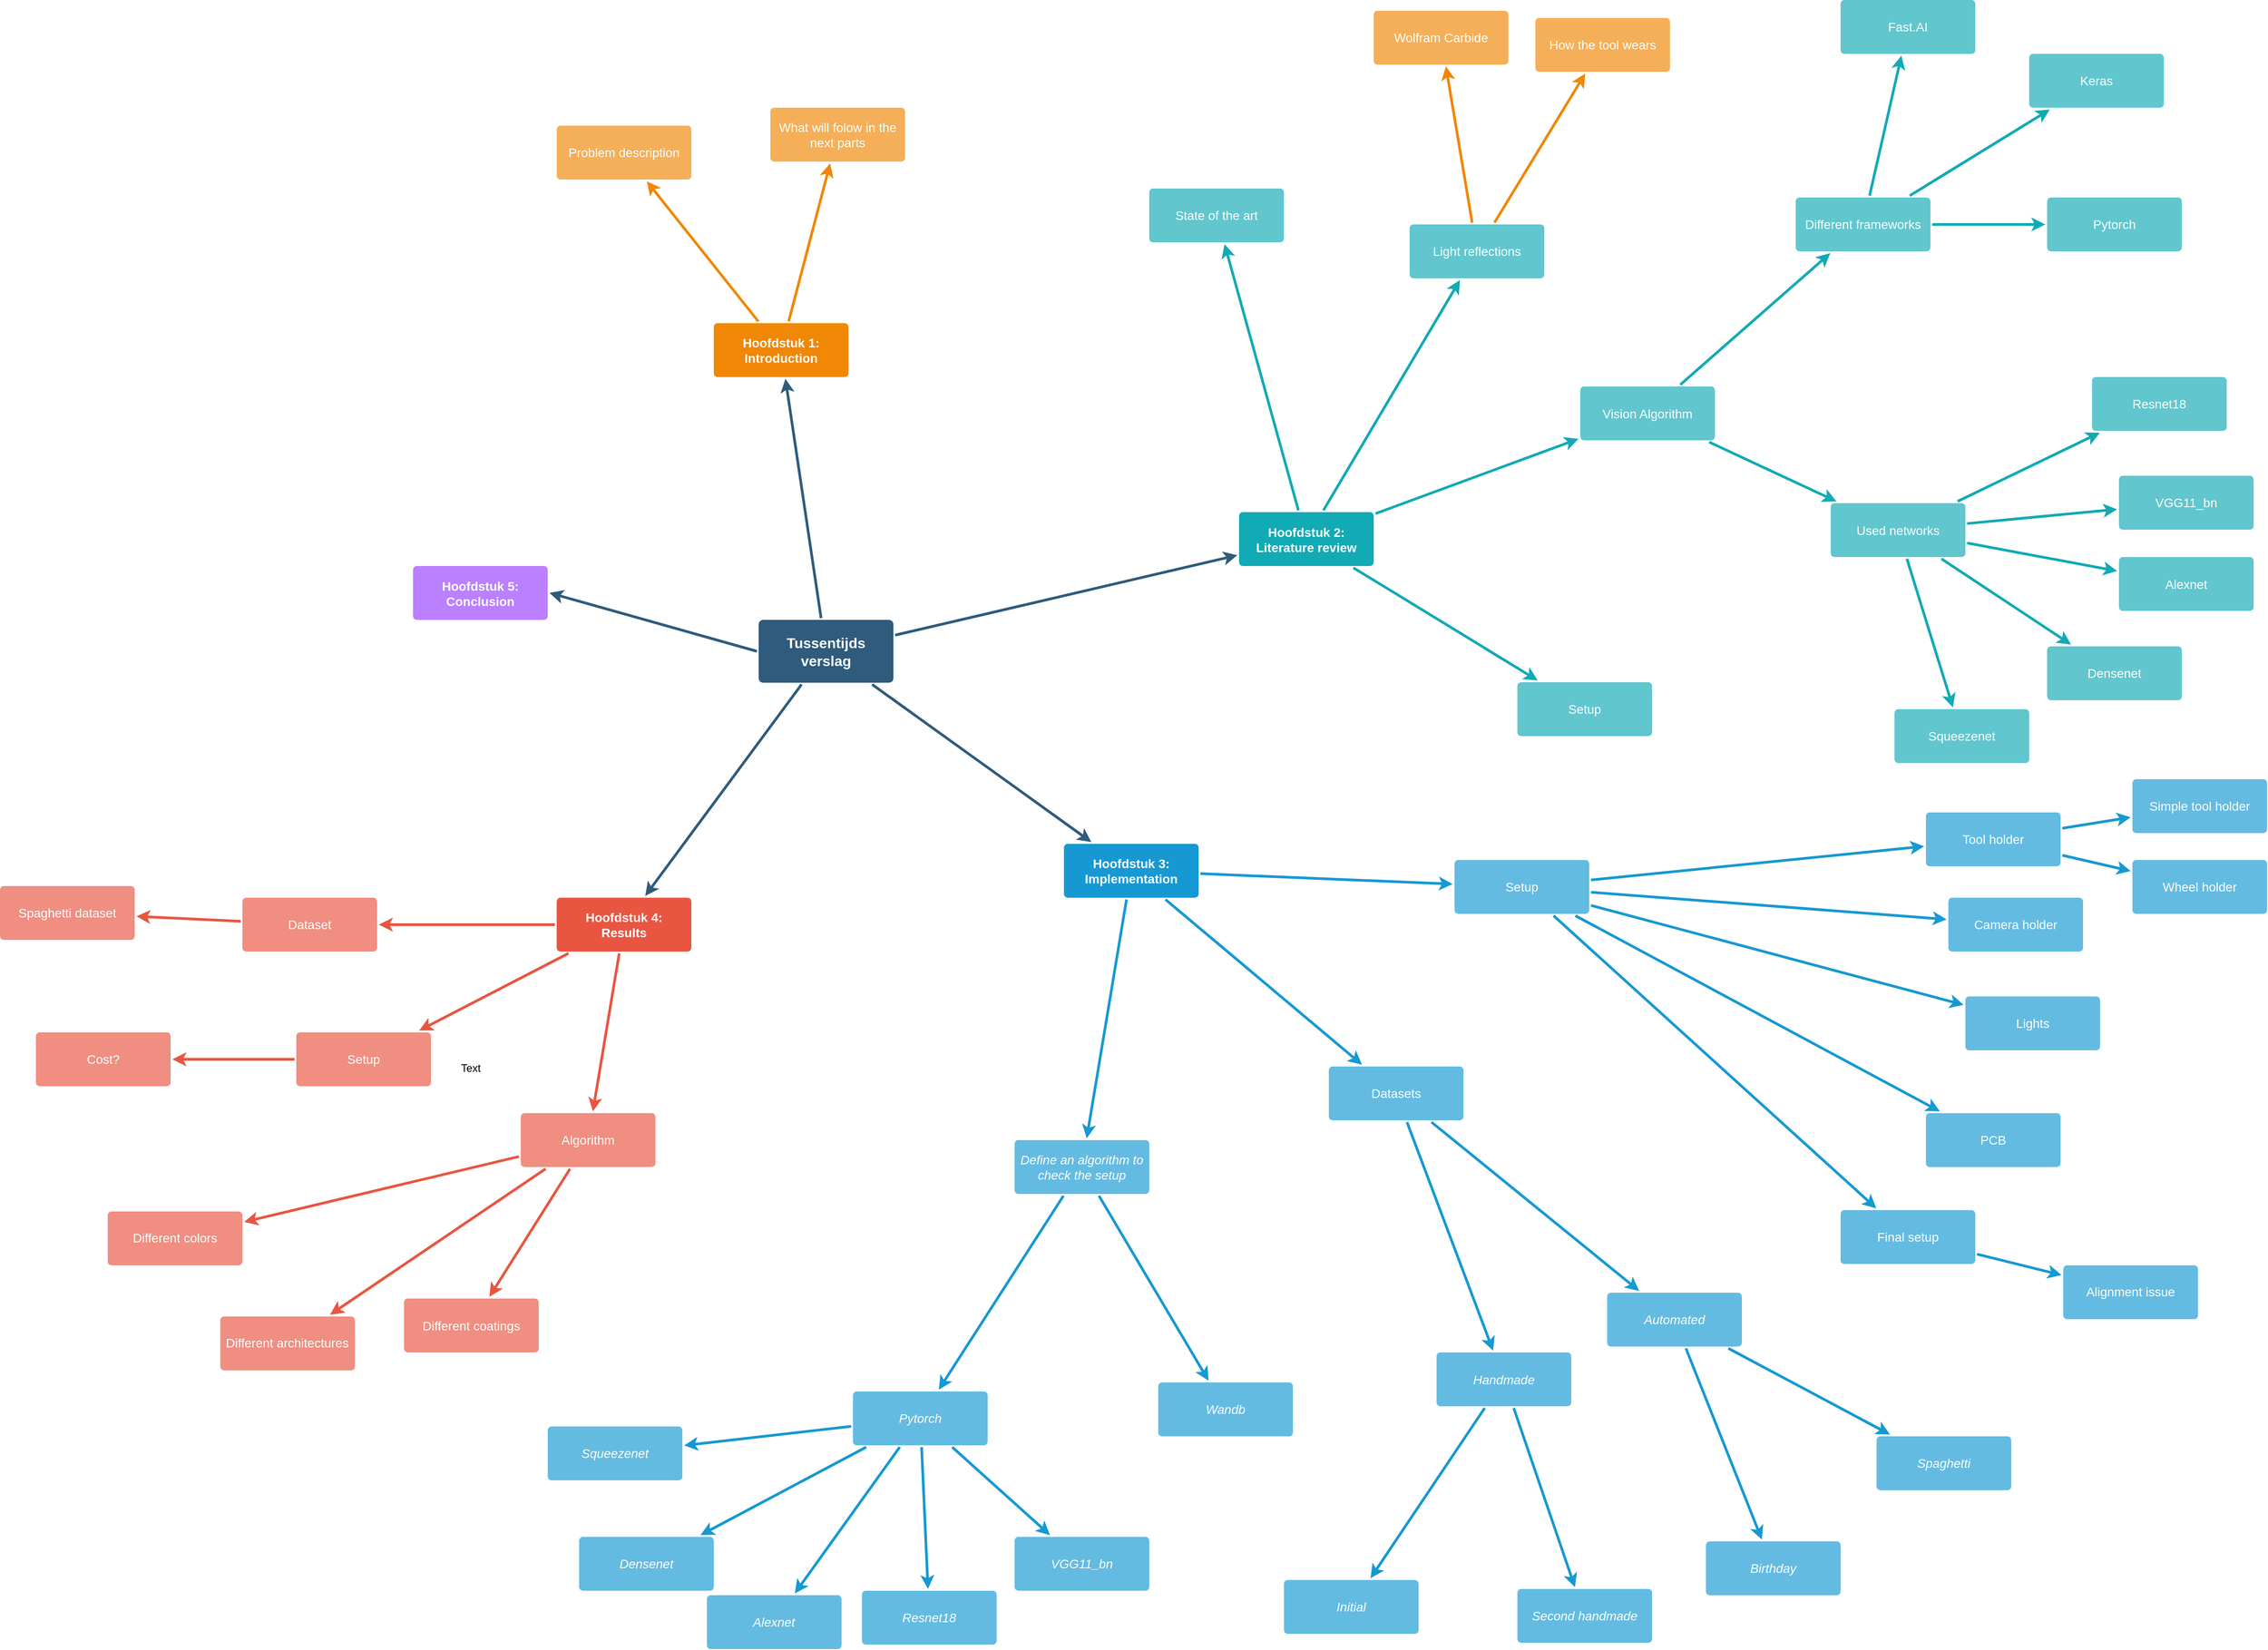 <mxfile version="12.4.2" type="device" pages="1"><diagram id="6a731a19-8d31-9384-78a2-239565b7b9f0" name="Page-1"><mxGraphModel dx="3012" dy="2125" grid="1" gridSize="10" guides="1" tooltips="1" connect="1" arrows="1" fold="1" page="1" pageScale="1" pageWidth="1169" pageHeight="827" background="#ffffff" math="0" shadow="0"><root><mxCell id="0"/><mxCell id="1" parent="0"/><mxCell id="1745" value="" style="edgeStyle=none;rounded=0;jumpStyle=none;html=1;shadow=0;labelBackgroundColor=none;startArrow=none;startFill=0;endArrow=classic;endFill=1;jettySize=auto;orthogonalLoop=1;strokeColor=#2F5B7C;strokeWidth=3;fontFamily=Helvetica;fontSize=16;fontColor=#23445D;spacing=5;" parent="1" source="1749" target="1764" edge="1"><mxGeometry relative="1" as="geometry"/></mxCell><mxCell id="1746" value="" style="edgeStyle=none;rounded=0;jumpStyle=none;html=1;shadow=0;labelBackgroundColor=none;startArrow=none;startFill=0;endArrow=classic;endFill=1;jettySize=auto;orthogonalLoop=1;strokeColor=#2F5B7C;strokeWidth=3;fontFamily=Helvetica;fontSize=16;fontColor=#23445D;spacing=5;" parent="1" source="1749" target="1771" edge="1"><mxGeometry relative="1" as="geometry"/></mxCell><mxCell id="1747" value="" style="edgeStyle=none;rounded=0;jumpStyle=none;html=1;shadow=0;labelBackgroundColor=none;startArrow=none;startFill=0;endArrow=classic;endFill=1;jettySize=auto;orthogonalLoop=1;strokeColor=#2F5B7C;strokeWidth=3;fontFamily=Helvetica;fontSize=16;fontColor=#23445D;spacing=5;" parent="1" source="1749" target="1760" edge="1"><mxGeometry relative="1" as="geometry"/></mxCell><mxCell id="1748" value="" style="edgeStyle=none;rounded=0;jumpStyle=none;html=1;shadow=0;labelBackgroundColor=none;startArrow=none;startFill=0;endArrow=classic;endFill=1;jettySize=auto;orthogonalLoop=1;strokeColor=#2F5B7C;strokeWidth=3;fontFamily=Helvetica;fontSize=16;fontColor=#23445D;spacing=5;" parent="1" source="1749" target="1753" edge="1"><mxGeometry relative="1" as="geometry"/></mxCell><mxCell id="1749" value="Tussentijds verslag" style="rounded=1;whiteSpace=wrap;html=1;shadow=0;labelBackgroundColor=none;strokeColor=none;strokeWidth=3;fillColor=#2F5B7C;fontFamily=Helvetica;fontSize=16;fontColor=#FFFFFF;align=center;fontStyle=1;spacing=5;arcSize=7;perimeterSpacing=2;" parent="1" vertex="1"><mxGeometry x="495" y="380.5" width="150" height="70" as="geometry"/></mxCell><mxCell id="1750" value="" style="edgeStyle=none;rounded=1;jumpStyle=none;html=1;shadow=0;labelBackgroundColor=none;startArrow=none;startFill=0;jettySize=auto;orthogonalLoop=1;strokeColor=#E85642;strokeWidth=3;fontFamily=Helvetica;fontSize=14;fontColor=#FFFFFF;spacing=5;fontStyle=1;fillColor=#b0e3e6;" parent="1" source="1753" target="1756" edge="1"><mxGeometry relative="1" as="geometry"/></mxCell><mxCell id="1751" value="" style="edgeStyle=none;rounded=1;jumpStyle=none;html=1;shadow=0;labelBackgroundColor=none;startArrow=none;startFill=0;jettySize=auto;orthogonalLoop=1;strokeColor=#E85642;strokeWidth=3;fontFamily=Helvetica;fontSize=14;fontColor=#FFFFFF;spacing=5;fontStyle=1;fillColor=#b0e3e6;" parent="1" source="1753" target="1755" edge="1"><mxGeometry relative="1" as="geometry"/></mxCell><mxCell id="1752" value="" style="edgeStyle=none;rounded=1;jumpStyle=none;html=1;shadow=0;labelBackgroundColor=none;startArrow=none;startFill=0;jettySize=auto;orthogonalLoop=1;strokeColor=#E85642;strokeWidth=3;fontFamily=Helvetica;fontSize=14;fontColor=#FFFFFF;spacing=5;fontStyle=1;fillColor=#b0e3e6;" parent="1" source="1753" target="1754" edge="1"><mxGeometry relative="1" as="geometry"/></mxCell><mxCell id="1753" value="Hoofdstuk 4:&lt;br&gt;Results" style="rounded=1;whiteSpace=wrap;html=1;shadow=0;labelBackgroundColor=none;strokeColor=none;strokeWidth=3;fillColor=#e85642;fontFamily=Helvetica;fontSize=14;fontColor=#FFFFFF;align=center;spacing=5;fontStyle=1;arcSize=7;perimeterSpacing=2;" parent="1" vertex="1"><mxGeometry x="270" y="690" width="150" height="60" as="geometry"/></mxCell><mxCell id="1754" value="Algorithm" style="rounded=1;whiteSpace=wrap;html=1;shadow=0;labelBackgroundColor=none;strokeColor=none;strokeWidth=3;fillColor=#f08e81;fontFamily=Helvetica;fontSize=14;fontColor=#FFFFFF;align=center;spacing=5;fontStyle=0;arcSize=7;perimeterSpacing=2;" parent="1" vertex="1"><mxGeometry x="230" y="930" width="150" height="60" as="geometry"/></mxCell><mxCell id="1755" value="Setup" style="rounded=1;whiteSpace=wrap;html=1;shadow=0;labelBackgroundColor=none;strokeColor=none;strokeWidth=3;fillColor=#f08e81;fontFamily=Helvetica;fontSize=14;fontColor=#FFFFFF;align=center;spacing=5;fontStyle=0;arcSize=7;perimeterSpacing=2;" parent="1" vertex="1"><mxGeometry x="-20" y="840" width="150" height="60" as="geometry"/></mxCell><mxCell id="1756" value="Dataset" style="rounded=1;whiteSpace=wrap;html=1;shadow=0;labelBackgroundColor=none;strokeColor=none;strokeWidth=3;fillColor=#f08e81;fontFamily=Helvetica;fontSize=14;fontColor=#FFFFFF;align=center;spacing=5;fontStyle=0;arcSize=7;perimeterSpacing=2;" parent="1" vertex="1"><mxGeometry x="-80" y="690" width="150" height="60" as="geometry"/></mxCell><mxCell id="1757" value="" style="edgeStyle=none;rounded=0;jumpStyle=none;html=1;shadow=0;labelBackgroundColor=none;startArrow=none;startFill=0;endArrow=classic;endFill=1;jettySize=auto;orthogonalLoop=1;strokeColor=#1699D3;strokeWidth=3;fontFamily=Helvetica;fontSize=14;fontColor=#FFFFFF;spacing=5;" parent="1" source="1760" target="1763" edge="1"><mxGeometry relative="1" as="geometry"/></mxCell><mxCell id="1759" value="" style="edgeStyle=none;rounded=0;jumpStyle=none;html=1;shadow=0;labelBackgroundColor=none;startArrow=none;startFill=0;endArrow=classic;endFill=1;jettySize=auto;orthogonalLoop=1;strokeColor=#1699D3;strokeWidth=3;fontFamily=Helvetica;fontSize=14;fontColor=#FFFFFF;spacing=5;" parent="1" source="1760" target="1761" edge="1"><mxGeometry relative="1" as="geometry"/></mxCell><mxCell id="1760" value="Hoofdstuk 3:&lt;br&gt;Implementation" style="rounded=1;whiteSpace=wrap;html=1;shadow=0;labelBackgroundColor=none;strokeColor=none;strokeWidth=3;fillColor=#1699d3;fontFamily=Helvetica;fontSize=14;fontColor=#FFFFFF;align=center;spacing=5;fontStyle=1;arcSize=7;perimeterSpacing=2;" parent="1" vertex="1"><mxGeometry x="835" y="630" width="150" height="60" as="geometry"/></mxCell><mxCell id="1761" value="Define an algorithm to check the setup" style="rounded=1;whiteSpace=wrap;html=1;shadow=0;labelBackgroundColor=none;strokeColor=none;strokeWidth=3;fillColor=#64bbe2;fontFamily=Helvetica;fontSize=14;fontColor=#FFFFFF;align=center;spacing=5;arcSize=7;perimeterSpacing=2;fontStyle=2" parent="1" vertex="1"><mxGeometry x="780" y="960" width="150" height="60" as="geometry"/></mxCell><mxCell id="XDsapgn9ugmB8UO2xtli-1795" value="Pytorch" style="rounded=1;whiteSpace=wrap;html=1;shadow=0;labelBackgroundColor=none;strokeColor=none;strokeWidth=3;fillColor=#64bbe2;fontFamily=Helvetica;fontSize=14;fontColor=#FFFFFF;align=center;spacing=5;arcSize=7;perimeterSpacing=2;fontStyle=2" parent="1" vertex="1"><mxGeometry x="600" y="1240" width="150" height="60" as="geometry"/></mxCell><mxCell id="1763" value="Setup" style="rounded=1;whiteSpace=wrap;html=1;shadow=0;labelBackgroundColor=none;strokeColor=none;strokeWidth=3;fillColor=#64bbe2;fontFamily=Helvetica;fontSize=14;fontColor=#FFFFFF;align=center;spacing=5;arcSize=7;perimeterSpacing=2;" parent="1" vertex="1"><mxGeometry x="1270" y="648" width="150" height="60" as="geometry"/></mxCell><mxCell id="XDsapgn9ugmB8UO2xtli-1802" value="Final setup" style="rounded=1;whiteSpace=wrap;html=1;shadow=0;labelBackgroundColor=none;strokeColor=none;strokeWidth=3;fillColor=#64bbe2;fontFamily=Helvetica;fontSize=14;fontColor=#FFFFFF;align=center;spacing=5;arcSize=7;perimeterSpacing=2;" parent="1" vertex="1"><mxGeometry x="1700" y="1038" width="150" height="60" as="geometry"/></mxCell><mxCell id="XDsapgn9ugmB8UO2xtli-1806" value="Tool holder" style="rounded=1;whiteSpace=wrap;html=1;shadow=0;labelBackgroundColor=none;strokeColor=none;strokeWidth=3;fillColor=#64bbe2;fontFamily=Helvetica;fontSize=14;fontColor=#FFFFFF;align=center;spacing=5;arcSize=7;perimeterSpacing=2;" parent="1" vertex="1"><mxGeometry x="1795" y="595" width="150" height="60" as="geometry"/></mxCell><mxCell id="XDsapgn9ugmB8UO2xtli-1809" value="Camera holder" style="rounded=1;whiteSpace=wrap;html=1;shadow=0;labelBackgroundColor=none;strokeColor=none;strokeWidth=3;fillColor=#64bbe2;fontFamily=Helvetica;fontSize=14;fontColor=#FFFFFF;align=center;spacing=5;arcSize=7;perimeterSpacing=2;" parent="1" vertex="1"><mxGeometry x="1820" y="690" width="150" height="60" as="geometry"/></mxCell><mxCell id="1764" value="Hoofdstuk 1:&lt;br&gt;Introduction" style="rounded=1;whiteSpace=wrap;html=1;shadow=0;labelBackgroundColor=none;strokeColor=none;strokeWidth=3;fillColor=#F08705;fontFamily=Helvetica;fontSize=14;fontColor=#FFFFFF;align=center;spacing=5;fontStyle=1;arcSize=7;perimeterSpacing=2;" parent="1" vertex="1"><mxGeometry x="445" y="50" width="150" height="60" as="geometry"/></mxCell><mxCell id="1765" value="What will folow in the next parts" style="rounded=1;whiteSpace=wrap;html=1;shadow=0;labelBackgroundColor=none;strokeColor=none;strokeWidth=3;fillColor=#f5af58;fontFamily=Helvetica;fontSize=14;fontColor=#FFFFFF;align=center;spacing=5;arcSize=7;perimeterSpacing=2;" parent="1" vertex="1"><mxGeometry x="508" y="-190" width="150" height="60" as="geometry"/></mxCell><mxCell id="1766" value="" style="edgeStyle=none;rounded=0;jumpStyle=none;html=1;shadow=0;labelBackgroundColor=none;startArrow=none;startFill=0;endArrow=classic;endFill=1;jettySize=auto;orthogonalLoop=1;strokeColor=#F08705;strokeWidth=3;fontFamily=Helvetica;fontSize=14;fontColor=#FFFFFF;spacing=5;" parent="1" source="1764" target="1765" edge="1"><mxGeometry relative="1" as="geometry"/></mxCell><mxCell id="1767" value="How the tool wears" style="rounded=1;whiteSpace=wrap;html=1;shadow=0;labelBackgroundColor=none;strokeColor=none;strokeWidth=3;fillColor=#f5af58;fontFamily=Helvetica;fontSize=14;fontColor=#FFFFFF;align=center;spacing=5;arcSize=7;perimeterSpacing=2;" parent="1" vertex="1"><mxGeometry x="1360" y="-290" width="150" height="60" as="geometry"/></mxCell><mxCell id="1768" value="" style="edgeStyle=none;rounded=0;jumpStyle=none;html=1;shadow=0;labelBackgroundColor=none;startArrow=none;startFill=0;endArrow=classic;endFill=1;jettySize=auto;orthogonalLoop=1;strokeColor=#F08705;strokeWidth=3;fontFamily=Helvetica;fontSize=14;fontColor=#FFFFFF;spacing=5;" parent="1" source="1776" target="1767" edge="1"><mxGeometry relative="1" as="geometry"><mxPoint x="1455.294" y="-122" as="sourcePoint"/></mxGeometry></mxCell><mxCell id="1769" value="Problem description" style="rounded=1;whiteSpace=wrap;html=1;shadow=0;labelBackgroundColor=none;strokeColor=none;strokeWidth=3;fillColor=#f5af58;fontFamily=Helvetica;fontSize=14;fontColor=#FFFFFF;align=center;spacing=5;arcSize=7;perimeterSpacing=2;" parent="1" vertex="1"><mxGeometry x="270" y="-170" width="150" height="60" as="geometry"/></mxCell><mxCell id="1770" value="" style="edgeStyle=none;rounded=0;jumpStyle=none;html=1;shadow=0;labelBackgroundColor=none;startArrow=none;startFill=0;endArrow=classic;endFill=1;jettySize=auto;orthogonalLoop=1;strokeColor=#F08705;strokeWidth=3;fontFamily=Helvetica;fontSize=14;fontColor=#FFFFFF;spacing=5;" parent="1" source="1764" target="1769" edge="1"><mxGeometry relative="1" as="geometry"/></mxCell><mxCell id="1771" value="Hoofdstuk 2:&lt;br&gt;Literature review" style="rounded=1;whiteSpace=wrap;html=1;shadow=0;labelBackgroundColor=none;strokeColor=none;strokeWidth=3;fillColor=#12aab5;fontFamily=Helvetica;fontSize=14;fontColor=#FFFFFF;align=center;spacing=5;fontStyle=1;arcSize=7;perimeterSpacing=2;" parent="1" vertex="1"><mxGeometry x="1030" y="260.5" width="150" height="60" as="geometry"/></mxCell><mxCell id="1772" value="Vision Algorithm" style="rounded=1;whiteSpace=wrap;html=1;shadow=0;labelBackgroundColor=none;strokeColor=none;strokeWidth=3;fillColor=#61c6ce;fontFamily=Helvetica;fontSize=14;fontColor=#FFFFFF;align=center;spacing=5;fontStyle=0;arcSize=7;perimeterSpacing=2;" parent="1" vertex="1"><mxGeometry x="1410" y="120.5" width="150" height="60" as="geometry"/></mxCell><mxCell id="XDsapgn9ugmB8UO2xtli-1797" value="Different frameworks" style="rounded=1;whiteSpace=wrap;html=1;shadow=0;labelBackgroundColor=none;strokeColor=none;strokeWidth=3;fillColor=#61c6ce;fontFamily=Helvetica;fontSize=14;fontColor=#FFFFFF;align=center;spacing=5;fontStyle=0;arcSize=7;perimeterSpacing=2;" parent="1" vertex="1"><mxGeometry x="1650" y="-90" width="150" height="60" as="geometry"/></mxCell><mxCell id="1773" value="" style="edgeStyle=none;rounded=1;jumpStyle=none;html=1;shadow=0;labelBackgroundColor=none;startArrow=none;startFill=0;jettySize=auto;orthogonalLoop=1;strokeColor=#12AAB5;strokeWidth=3;fontFamily=Helvetica;fontSize=14;fontColor=#FFFFFF;spacing=5;fontStyle=1;fillColor=#b0e3e6;" parent="1" source="1771" target="1772" edge="1"><mxGeometry relative="1" as="geometry"/></mxCell><mxCell id="1774" value="Setup" style="rounded=1;whiteSpace=wrap;html=1;shadow=0;labelBackgroundColor=none;strokeColor=none;strokeWidth=3;fillColor=#61c6ce;fontFamily=Helvetica;fontSize=14;fontColor=#FFFFFF;align=center;spacing=5;fontStyle=0;arcSize=7;perimeterSpacing=2;" parent="1" vertex="1"><mxGeometry x="1340" y="450" width="150" height="60" as="geometry"/></mxCell><mxCell id="1775" value="" style="edgeStyle=none;rounded=1;jumpStyle=none;html=1;shadow=0;labelBackgroundColor=none;startArrow=none;startFill=0;jettySize=auto;orthogonalLoop=1;strokeColor=#12AAB5;strokeWidth=3;fontFamily=Helvetica;fontSize=14;fontColor=#FFFFFF;spacing=5;fontStyle=1;fillColor=#b0e3e6;" parent="1" source="1771" target="1774" edge="1"><mxGeometry relative="1" as="geometry"/></mxCell><mxCell id="1776" value="Light reflections" style="rounded=1;whiteSpace=wrap;html=1;shadow=0;labelBackgroundColor=none;strokeColor=none;strokeWidth=3;fillColor=#61c6ce;fontFamily=Helvetica;fontSize=14;fontColor=#FFFFFF;align=center;spacing=5;fontStyle=0;arcSize=7;perimeterSpacing=2;" parent="1" vertex="1"><mxGeometry x="1220" y="-60" width="150" height="60" as="geometry"/></mxCell><mxCell id="1777" value="" style="edgeStyle=none;rounded=1;jumpStyle=none;html=1;shadow=0;labelBackgroundColor=none;startArrow=none;startFill=0;jettySize=auto;orthogonalLoop=1;strokeColor=#12AAB5;strokeWidth=3;fontFamily=Helvetica;fontSize=14;fontColor=#FFFFFF;spacing=5;fontStyle=1;fillColor=#b0e3e6;" parent="1" source="1771" target="1776" edge="1"><mxGeometry relative="1" as="geometry"/></mxCell><mxCell id="1778" value="State of the art" style="rounded=1;whiteSpace=wrap;html=1;shadow=0;labelBackgroundColor=none;strokeColor=none;strokeWidth=3;fillColor=#61c6ce;fontFamily=Helvetica;fontSize=14;fontColor=#FFFFFF;align=center;spacing=5;fontStyle=0;arcSize=7;perimeterSpacing=2;" parent="1" vertex="1"><mxGeometry x="930" y="-100" width="150" height="60" as="geometry"/></mxCell><mxCell id="1779" value="" style="edgeStyle=none;rounded=1;jumpStyle=none;html=1;shadow=0;labelBackgroundColor=none;startArrow=none;startFill=0;jettySize=auto;orthogonalLoop=1;strokeColor=#12AAB5;strokeWidth=3;fontFamily=Helvetica;fontSize=14;fontColor=#FFFFFF;spacing=5;fontStyle=1;fillColor=#b0e3e6;" parent="1" source="1771" target="1778" edge="1"><mxGeometry relative="1" as="geometry"/></mxCell><mxCell id="XDsapgn9ugmB8UO2xtli-1779" value="" style="edgeStyle=none;rounded=1;jumpStyle=none;html=1;shadow=0;labelBackgroundColor=none;startArrow=none;startFill=0;jettySize=auto;orthogonalLoop=1;strokeColor=none;strokeWidth=3;fontFamily=Helvetica;fontSize=14;fontColor=#FFFFFF;spacing=5;fontStyle=1;fillColor=#e1d5e7;entryX=1;entryY=0.5;entryDx=0;entryDy=0;" parent="1" source="XDsapgn9ugmB8UO2xtli-1782" edge="1"><mxGeometry relative="1" as="geometry"><mxPoint x="112" y="341.5" as="targetPoint"/></mxGeometry></mxCell><mxCell id="XDsapgn9ugmB8UO2xtli-1780" value="" style="edgeStyle=none;rounded=1;jumpStyle=none;html=1;shadow=0;labelBackgroundColor=none;startArrow=none;startFill=0;jettySize=auto;orthogonalLoop=1;strokeColor=none;strokeWidth=3;fontFamily=Helvetica;fontSize=14;fontColor=#FFFFFF;spacing=5;fontStyle=1;fillColor=#e1d5e7;" parent="1" source="XDsapgn9ugmB8UO2xtli-1782" edge="1"><mxGeometry relative="1" as="geometry"><mxPoint x="112" y="341.5" as="targetPoint"/></mxGeometry></mxCell><mxCell id="XDsapgn9ugmB8UO2xtli-1781" value="" style="edgeStyle=none;rounded=1;jumpStyle=none;html=1;shadow=0;labelBackgroundColor=none;startArrow=none;startFill=0;jettySize=auto;orthogonalLoop=1;strokeColor=none;strokeWidth=3;fontFamily=Helvetica;fontSize=14;fontColor=#FFFFFF;spacing=5;fontStyle=1;fillColor=#e1d5e7;" parent="1" source="XDsapgn9ugmB8UO2xtli-1782" edge="1"><mxGeometry relative="1" as="geometry"><mxPoint x="51.637" y="468" as="targetPoint"/></mxGeometry></mxCell><mxCell id="XDsapgn9ugmB8UO2xtli-1782" value="Hoofdstuk 5:&lt;br&gt;Conclusion" style="rounded=1;whiteSpace=wrap;html=1;shadow=0;labelBackgroundColor=none;strokeColor=none;strokeWidth=3;fillColor=#BB80FF;fontFamily=Helvetica;fontSize=14;align=center;spacing=5;fontStyle=1;arcSize=7;perimeterSpacing=2;fontColor=#ffffff;" parent="1" vertex="1"><mxGeometry x="110" y="320.5" width="150" height="60" as="geometry"/></mxCell><mxCell id="XDsapgn9ugmB8UO2xtli-1787" value="" style="edgeStyle=none;rounded=0;jumpStyle=none;html=1;shadow=0;labelBackgroundColor=none;startArrow=none;startFill=0;endArrow=classic;endFill=1;jettySize=auto;orthogonalLoop=1;strokeColor=#2F5B7C;strokeWidth=3;fontFamily=Helvetica;fontSize=16;fontColor=#23445D;spacing=5;entryX=1;entryY=0.5;entryDx=0;entryDy=0;exitX=0;exitY=0.5;exitDx=0;exitDy=0;" parent="1" source="1749" target="XDsapgn9ugmB8UO2xtli-1782" edge="1"><mxGeometry relative="1" as="geometry"><mxPoint x="311" y="560.5" as="sourcePoint"/><mxPoint x="311" y="444.5" as="targetPoint"/></mxGeometry></mxCell><mxCell id="XDsapgn9ugmB8UO2xtli-1791" value="Datasets" style="rounded=1;whiteSpace=wrap;html=1;shadow=0;labelBackgroundColor=none;strokeColor=none;strokeWidth=3;fillColor=#64bbe2;fontFamily=Helvetica;fontSize=14;fontColor=#FFFFFF;align=center;spacing=5;arcSize=7;perimeterSpacing=2;" parent="1" vertex="1"><mxGeometry x="1130" y="878" width="150" height="60" as="geometry"/></mxCell><mxCell id="XDsapgn9ugmB8UO2xtli-1792" value="" style="edgeStyle=none;rounded=0;jumpStyle=none;html=1;shadow=0;labelBackgroundColor=none;startArrow=none;startFill=0;endArrow=classic;endFill=1;jettySize=auto;orthogonalLoop=1;strokeColor=#1699D3;strokeWidth=3;fontFamily=Helvetica;fontSize=14;fontColor=#FFFFFF;spacing=5;" parent="1" source="1760" target="XDsapgn9ugmB8UO2xtli-1791" edge="1"><mxGeometry relative="1" as="geometry"><mxPoint x="1156.273" y="830" as="sourcePoint"/><mxPoint x="1113.727" y="986" as="targetPoint"/></mxGeometry></mxCell><mxCell id="XDsapgn9ugmB8UO2xtli-1804" value="" style="edgeStyle=none;rounded=0;jumpStyle=none;html=1;shadow=0;labelBackgroundColor=none;startArrow=none;startFill=0;endArrow=classic;endFill=1;jettySize=auto;orthogonalLoop=1;strokeColor=#1699D3;strokeWidth=3;fontFamily=Helvetica;fontSize=14;fontColor=#FFFFFF;spacing=5;" parent="1" source="1763" target="XDsapgn9ugmB8UO2xtli-1802" edge="1"><mxGeometry relative="1" as="geometry"><mxPoint x="1622.543" y="878" as="sourcePoint"/><mxPoint x="1579.997" y="1034" as="targetPoint"/></mxGeometry></mxCell><mxCell id="XDsapgn9ugmB8UO2xtli-1805" value="" style="edgeStyle=none;rounded=0;jumpStyle=none;html=1;shadow=0;labelBackgroundColor=none;startArrow=none;startFill=0;endArrow=classic;endFill=1;jettySize=auto;orthogonalLoop=1;strokeColor=#1699D3;strokeWidth=3;fontFamily=Helvetica;fontSize=14;fontColor=#FFFFFF;spacing=5;" parent="1" source="1763" target="XDsapgn9ugmB8UO2xtli-1806" edge="1"><mxGeometry relative="1" as="geometry"><mxPoint x="1176.273" y="850" as="sourcePoint"/><mxPoint x="1133.727" y="1006" as="targetPoint"/></mxGeometry></mxCell><mxCell id="XDsapgn9ugmB8UO2xtli-1812" value="" style="edgeStyle=none;rounded=0;jumpStyle=none;html=1;shadow=0;labelBackgroundColor=none;startArrow=none;startFill=0;endArrow=classic;endFill=1;jettySize=auto;orthogonalLoop=1;strokeColor=#1699D3;strokeWidth=3;fontFamily=Helvetica;fontSize=14;fontColor=#FFFFFF;spacing=5;" parent="1" source="1763" target="XDsapgn9ugmB8UO2xtli-1809" edge="1"><mxGeometry relative="1" as="geometry"><mxPoint x="1196.273" y="870" as="sourcePoint"/><mxPoint x="1153.727" y="1026" as="targetPoint"/></mxGeometry></mxCell><mxCell id="XDsapgn9ugmB8UO2xtli-1813" value="Lights" style="rounded=1;whiteSpace=wrap;html=1;shadow=0;labelBackgroundColor=none;strokeColor=none;strokeWidth=3;fillColor=#64bbe2;fontFamily=Helvetica;fontSize=14;fontColor=#FFFFFF;align=center;spacing=5;arcSize=7;perimeterSpacing=2;" parent="1" vertex="1"><mxGeometry x="1838.96" y="800" width="150" height="60" as="geometry"/></mxCell><mxCell id="XDsapgn9ugmB8UO2xtli-1814" value="" style="edgeStyle=none;rounded=0;jumpStyle=none;html=1;shadow=0;labelBackgroundColor=none;startArrow=none;startFill=0;endArrow=classic;endFill=1;jettySize=auto;orthogonalLoop=1;strokeColor=#1699D3;strokeWidth=3;fontFamily=Helvetica;fontSize=14;fontColor=#FFFFFF;spacing=5;" parent="1" source="1763" target="XDsapgn9ugmB8UO2xtli-1813" edge="1"><mxGeometry relative="1" as="geometry"><mxPoint x="1690" y="949.241" as="sourcePoint"/><mxPoint x="1301.727" y="1156" as="targetPoint"/></mxGeometry></mxCell><mxCell id="XDsapgn9ugmB8UO2xtli-1815" value="" style="edgeStyle=none;rounded=0;jumpStyle=none;html=1;shadow=0;labelBackgroundColor=none;startArrow=none;startFill=0;endArrow=classic;endFill=1;jettySize=auto;orthogonalLoop=1;strokeColor=#1699D3;strokeWidth=3;fontFamily=Helvetica;fontSize=14;fontColor=#FFFFFF;spacing=5;" parent="1" source="1761" target="XDsapgn9ugmB8UO2xtli-1795" edge="1"><mxGeometry relative="1" as="geometry"><mxPoint x="1157.471" y="830" as="sourcePoint"/><mxPoint x="1092.529" y="1106" as="targetPoint"/></mxGeometry></mxCell><mxCell id="XDsapgn9ugmB8UO2xtli-1817" value="Wandb" style="rounded=1;whiteSpace=wrap;html=1;shadow=0;labelBackgroundColor=none;strokeColor=none;strokeWidth=3;fillColor=#64bbe2;fontFamily=Helvetica;fontSize=14;fontColor=#FFFFFF;align=center;spacing=5;arcSize=7;perimeterSpacing=2;fontStyle=2" parent="1" vertex="1"><mxGeometry x="940" y="1230" width="150" height="60" as="geometry"/></mxCell><mxCell id="XDsapgn9ugmB8UO2xtli-1818" value="" style="edgeStyle=none;rounded=0;jumpStyle=none;html=1;shadow=0;labelBackgroundColor=none;startArrow=none;startFill=0;endArrow=classic;endFill=1;jettySize=auto;orthogonalLoop=1;strokeColor=#1699D3;strokeWidth=3;fontFamily=Helvetica;fontSize=14;fontColor=#FFFFFF;spacing=5;" parent="1" source="1761" target="XDsapgn9ugmB8UO2xtli-1817" edge="1"><mxGeometry relative="1" as="geometry"><mxPoint x="1307.267" y="1158" as="sourcePoint"/><mxPoint x="1352.529" y="1104" as="targetPoint"/></mxGeometry></mxCell><mxCell id="XDsapgn9ugmB8UO2xtli-1819" value="Handmade" style="rounded=1;whiteSpace=wrap;html=1;shadow=0;labelBackgroundColor=none;strokeColor=none;strokeWidth=3;fillColor=#64bbe2;fontFamily=Helvetica;fontSize=14;fontColor=#FFFFFF;align=center;spacing=5;arcSize=7;perimeterSpacing=2;fontStyle=2" parent="1" vertex="1"><mxGeometry x="1250" y="1196.5" width="150" height="60" as="geometry"/></mxCell><mxCell id="XDsapgn9ugmB8UO2xtli-1820" value="" style="edgeStyle=none;rounded=0;jumpStyle=none;html=1;shadow=0;labelBackgroundColor=none;startArrow=none;startFill=0;endArrow=classic;endFill=1;jettySize=auto;orthogonalLoop=1;strokeColor=#1699D3;strokeWidth=3;fontFamily=Helvetica;fontSize=14;fontColor=#FFFFFF;spacing=5;" parent="1" source="XDsapgn9ugmB8UO2xtli-1791" target="XDsapgn9ugmB8UO2xtli-1819" edge="1"><mxGeometry relative="1" as="geometry"><mxPoint x="1533.637" y="1160" as="sourcePoint"/><mxPoint x="1578.899" y="1106" as="targetPoint"/></mxGeometry></mxCell><mxCell id="XDsapgn9ugmB8UO2xtli-1821" value="Automated" style="rounded=1;whiteSpace=wrap;html=1;shadow=0;labelBackgroundColor=none;strokeColor=none;strokeWidth=3;fillColor=#64bbe2;fontFamily=Helvetica;fontSize=14;fontColor=#FFFFFF;align=center;spacing=5;arcSize=7;perimeterSpacing=2;fontStyle=2" parent="1" vertex="1"><mxGeometry x="1440" y="1130" width="150" height="60" as="geometry"/></mxCell><mxCell id="XDsapgn9ugmB8UO2xtli-1822" value="" style="edgeStyle=none;rounded=0;jumpStyle=none;html=1;shadow=0;labelBackgroundColor=none;startArrow=none;startFill=0;endArrow=classic;endFill=1;jettySize=auto;orthogonalLoop=1;strokeColor=#1699D3;strokeWidth=3;fontFamily=Helvetica;fontSize=14;fontColor=#FFFFFF;spacing=5;" parent="1" source="XDsapgn9ugmB8UO2xtli-1791" target="XDsapgn9ugmB8UO2xtli-1821" edge="1"><mxGeometry relative="1" as="geometry"><mxPoint x="1673.637" y="1068" as="sourcePoint"/><mxPoint x="1718.899" y="1014" as="targetPoint"/></mxGeometry></mxCell><mxCell id="XDsapgn9ugmB8UO2xtli-1823" value="Birthday" style="rounded=1;whiteSpace=wrap;html=1;shadow=0;labelBackgroundColor=none;strokeColor=none;strokeWidth=3;fillColor=#64bbe2;fontFamily=Helvetica;fontSize=14;fontColor=#FFFFFF;align=center;spacing=5;arcSize=7;perimeterSpacing=2;fontStyle=2" parent="1" vertex="1"><mxGeometry x="1550" y="1407" width="150" height="60" as="geometry"/></mxCell><mxCell id="XDsapgn9ugmB8UO2xtli-1824" value="" style="edgeStyle=none;rounded=0;jumpStyle=none;html=1;shadow=0;labelBackgroundColor=none;startArrow=none;startFill=0;endArrow=classic;endFill=1;jettySize=auto;orthogonalLoop=1;strokeColor=#1699D3;strokeWidth=3;fontFamily=Helvetica;fontSize=14;fontColor=#FFFFFF;spacing=5;" parent="1" source="XDsapgn9ugmB8UO2xtli-1821" target="XDsapgn9ugmB8UO2xtli-1823" edge="1"><mxGeometry relative="1" as="geometry"><mxPoint x="1767.267" y="1368" as="sourcePoint"/><mxPoint x="1812.529" y="1314" as="targetPoint"/></mxGeometry></mxCell><mxCell id="XDsapgn9ugmB8UO2xtli-1825" value="Spaghetti" style="rounded=1;whiteSpace=wrap;html=1;shadow=0;labelBackgroundColor=none;strokeColor=none;strokeWidth=3;fillColor=#64bbe2;fontFamily=Helvetica;fontSize=14;fontColor=#FFFFFF;align=center;spacing=5;arcSize=7;perimeterSpacing=2;fontStyle=2" parent="1" vertex="1"><mxGeometry x="1740" y="1290" width="150" height="60" as="geometry"/></mxCell><mxCell id="XDsapgn9ugmB8UO2xtli-1826" value="" style="edgeStyle=none;rounded=0;jumpStyle=none;html=1;shadow=0;labelBackgroundColor=none;startArrow=none;startFill=0;endArrow=classic;endFill=1;jettySize=auto;orthogonalLoop=1;strokeColor=#1699D3;strokeWidth=3;fontFamily=Helvetica;fontSize=14;fontColor=#FFFFFF;spacing=5;" parent="1" source="XDsapgn9ugmB8UO2xtli-1821" target="XDsapgn9ugmB8UO2xtli-1825" edge="1"><mxGeometry relative="1" as="geometry"><mxPoint x="1993.637" y="1358" as="sourcePoint"/><mxPoint x="2038.899" y="1304" as="targetPoint"/></mxGeometry></mxCell><mxCell id="XDsapgn9ugmB8UO2xtli-1827" value="Initial" style="rounded=1;whiteSpace=wrap;html=1;shadow=0;labelBackgroundColor=none;strokeColor=none;strokeWidth=3;fillColor=#64bbe2;fontFamily=Helvetica;fontSize=14;fontColor=#FFFFFF;align=center;spacing=5;arcSize=7;perimeterSpacing=2;fontStyle=2" parent="1" vertex="1"><mxGeometry x="1080" y="1450" width="150" height="60" as="geometry"/></mxCell><mxCell id="XDsapgn9ugmB8UO2xtli-1828" value="" style="edgeStyle=none;rounded=0;jumpStyle=none;html=1;shadow=0;labelBackgroundColor=none;startArrow=none;startFill=0;endArrow=classic;endFill=1;jettySize=auto;orthogonalLoop=1;strokeColor=#1699D3;strokeWidth=3;fontFamily=Helvetica;fontSize=14;fontColor=#FFFFFF;spacing=5;" parent="1" source="XDsapgn9ugmB8UO2xtli-1819" target="XDsapgn9ugmB8UO2xtli-1827" edge="1"><mxGeometry relative="1" as="geometry"><mxPoint x="1397.267" y="1418" as="sourcePoint"/><mxPoint x="1442.529" y="1364" as="targetPoint"/></mxGeometry></mxCell><mxCell id="XDsapgn9ugmB8UO2xtli-1829" value="Second handmade" style="rounded=1;whiteSpace=wrap;html=1;shadow=0;labelBackgroundColor=none;strokeColor=none;strokeWidth=3;fillColor=#64bbe2;fontFamily=Helvetica;fontSize=14;fontColor=#FFFFFF;align=center;spacing=5;arcSize=7;perimeterSpacing=2;fontStyle=2" parent="1" vertex="1"><mxGeometry x="1340" y="1460" width="150" height="60" as="geometry"/></mxCell><mxCell id="XDsapgn9ugmB8UO2xtli-1830" value="" style="edgeStyle=none;rounded=0;jumpStyle=none;html=1;shadow=0;labelBackgroundColor=none;startArrow=none;startFill=0;endArrow=classic;endFill=1;jettySize=auto;orthogonalLoop=1;strokeColor=#1699D3;strokeWidth=3;fontFamily=Helvetica;fontSize=14;fontColor=#FFFFFF;spacing=5;" parent="1" source="XDsapgn9ugmB8UO2xtli-1819" target="XDsapgn9ugmB8UO2xtli-1829" edge="1"><mxGeometry relative="1" as="geometry"><mxPoint x="1507.267" y="1408.33" as="sourcePoint"/><mxPoint x="1552.529" y="1354.33" as="targetPoint"/></mxGeometry></mxCell><mxCell id="XDsapgn9ugmB8UO2xtli-1831" value="Resnet18" style="rounded=1;whiteSpace=wrap;html=1;shadow=0;labelBackgroundColor=none;strokeColor=none;strokeWidth=3;fillColor=#64bbe2;fontFamily=Helvetica;fontSize=14;fontColor=#FFFFFF;align=center;spacing=5;arcSize=7;perimeterSpacing=2;fontStyle=2" parent="1" vertex="1"><mxGeometry x="610" y="1462" width="150" height="60" as="geometry"/></mxCell><mxCell id="XDsapgn9ugmB8UO2xtli-1832" value="" style="edgeStyle=none;rounded=0;jumpStyle=none;html=1;shadow=0;labelBackgroundColor=none;startArrow=none;startFill=0;endArrow=classic;endFill=1;jettySize=auto;orthogonalLoop=1;strokeColor=#1699D3;strokeWidth=3;fontFamily=Helvetica;fontSize=14;fontColor=#FFFFFF;spacing=5;" parent="1" source="XDsapgn9ugmB8UO2xtli-1795" target="XDsapgn9ugmB8UO2xtli-1831" edge="1"><mxGeometry relative="1" as="geometry"><mxPoint x="687.267" y="1342" as="sourcePoint"/><mxPoint x="732.529" y="1288" as="targetPoint"/></mxGeometry></mxCell><mxCell id="XDsapgn9ugmB8UO2xtli-1833" value="Used networks" style="rounded=1;whiteSpace=wrap;html=1;shadow=0;labelBackgroundColor=none;strokeColor=none;strokeWidth=3;fillColor=#61c6ce;fontFamily=Helvetica;fontSize=14;fontColor=#FFFFFF;align=center;spacing=5;fontStyle=0;arcSize=7;perimeterSpacing=2;" parent="1" vertex="1"><mxGeometry x="1688.96" y="250.5" width="150" height="60" as="geometry"/></mxCell><mxCell id="XDsapgn9ugmB8UO2xtli-1834" value="" style="edgeStyle=none;rounded=1;jumpStyle=none;html=1;shadow=0;labelBackgroundColor=none;startArrow=none;startFill=0;jettySize=auto;orthogonalLoop=1;strokeColor=#12AAB5;strokeWidth=3;fontFamily=Helvetica;fontSize=14;fontColor=#FFFFFF;spacing=5;fontStyle=1;fillColor=#b0e3e6;" parent="1" source="1772" target="XDsapgn9ugmB8UO2xtli-1833" edge="1"><mxGeometry relative="1" as="geometry"><mxPoint x="1610.003" y="173.5" as="sourcePoint"/></mxGeometry></mxCell><mxCell id="XDsapgn9ugmB8UO2xtli-1835" value="" style="edgeStyle=none;rounded=1;jumpStyle=none;html=1;shadow=0;labelBackgroundColor=none;startArrow=none;startFill=0;jettySize=auto;orthogonalLoop=1;strokeColor=#12AAB5;strokeWidth=3;fontFamily=Helvetica;fontSize=14;fontColor=#FFFFFF;spacing=5;fontStyle=1;fillColor=#b0e3e6;" parent="1" source="1772" target="XDsapgn9ugmB8UO2xtli-1797" edge="1"><mxGeometry relative="1" as="geometry"><mxPoint x="1163.417" y="237.5" as="sourcePoint"/><mxPoint x="1206.583" y="312.5" as="targetPoint"/></mxGeometry></mxCell><mxCell id="XDsapgn9ugmB8UO2xtli-1836" value="Fast.AI" style="rounded=1;whiteSpace=wrap;html=1;shadow=0;labelBackgroundColor=none;strokeColor=none;strokeWidth=3;fillColor=#61c6ce;fontFamily=Helvetica;fontSize=14;fontColor=#FFFFFF;align=center;spacing=5;fontStyle=0;arcSize=7;perimeterSpacing=2;" parent="1" vertex="1"><mxGeometry x="1700" y="-310" width="150" height="60" as="geometry"/></mxCell><mxCell id="XDsapgn9ugmB8UO2xtli-1837" value="" style="edgeStyle=none;rounded=1;jumpStyle=none;html=1;shadow=0;labelBackgroundColor=none;startArrow=none;startFill=0;jettySize=auto;orthogonalLoop=1;strokeColor=#12AAB5;strokeWidth=3;fontFamily=Helvetica;fontSize=14;fontColor=#FFFFFF;spacing=5;fontStyle=1;fillColor=#b0e3e6;" parent="1" source="XDsapgn9ugmB8UO2xtli-1797" target="XDsapgn9ugmB8UO2xtli-1836" edge="1"><mxGeometry relative="1" as="geometry"><mxPoint x="1662" y="148.967" as="sourcePoint"/></mxGeometry></mxCell><mxCell id="XDsapgn9ugmB8UO2xtli-1838" value="Keras" style="rounded=1;whiteSpace=wrap;html=1;shadow=0;labelBackgroundColor=none;strokeColor=none;strokeWidth=3;fillColor=#61c6ce;fontFamily=Helvetica;fontSize=14;fontColor=#FFFFFF;align=center;spacing=5;fontStyle=0;arcSize=7;perimeterSpacing=2;" parent="1" vertex="1"><mxGeometry x="1910" y="-250" width="150" height="60" as="geometry"/></mxCell><mxCell id="XDsapgn9ugmB8UO2xtli-1839" value="" style="edgeStyle=none;rounded=1;jumpStyle=none;html=1;shadow=0;labelBackgroundColor=none;startArrow=none;startFill=0;jettySize=auto;orthogonalLoop=1;strokeColor=#12AAB5;strokeWidth=3;fontFamily=Helvetica;fontSize=14;fontColor=#FFFFFF;spacing=5;fontStyle=1;fillColor=#b0e3e6;" parent="1" source="XDsapgn9ugmB8UO2xtli-1797" target="XDsapgn9ugmB8UO2xtli-1838" edge="1"><mxGeometry relative="1" as="geometry"><mxPoint x="1820" y="80.5" as="sourcePoint"/></mxGeometry></mxCell><mxCell id="XDsapgn9ugmB8UO2xtli-1840" value="Pytorch" style="rounded=1;whiteSpace=wrap;html=1;shadow=0;labelBackgroundColor=none;strokeColor=none;strokeWidth=3;fillColor=#61c6ce;fontFamily=Helvetica;fontSize=14;fontColor=#FFFFFF;align=center;spacing=5;fontStyle=0;arcSize=7;perimeterSpacing=2;" parent="1" vertex="1"><mxGeometry x="1930" y="-90" width="150" height="60" as="geometry"/></mxCell><mxCell id="XDsapgn9ugmB8UO2xtli-1841" value="" style="edgeStyle=none;rounded=1;jumpStyle=none;html=1;shadow=0;labelBackgroundColor=none;startArrow=none;startFill=0;jettySize=auto;orthogonalLoop=1;strokeColor=#12AAB5;strokeWidth=3;fontFamily=Helvetica;fontSize=14;fontColor=#FFFFFF;spacing=5;fontStyle=1;fillColor=#b0e3e6;" parent="1" source="XDsapgn9ugmB8UO2xtli-1797" target="XDsapgn9ugmB8UO2xtli-1840" edge="1"><mxGeometry relative="1" as="geometry"><mxPoint x="1830" y="200.5" as="sourcePoint"/></mxGeometry></mxCell><mxCell id="XDsapgn9ugmB8UO2xtli-1842" value="Resnet18" style="rounded=1;whiteSpace=wrap;html=1;shadow=0;labelBackgroundColor=none;strokeColor=none;strokeWidth=3;fillColor=#61c6ce;fontFamily=Helvetica;fontSize=14;fontColor=#FFFFFF;align=center;spacing=5;fontStyle=0;arcSize=7;perimeterSpacing=2;" parent="1" vertex="1"><mxGeometry x="1980" y="110" width="150" height="60" as="geometry"/></mxCell><mxCell id="XDsapgn9ugmB8UO2xtli-1843" value="" style="edgeStyle=none;rounded=1;jumpStyle=none;html=1;shadow=0;labelBackgroundColor=none;startArrow=none;startFill=0;jettySize=auto;orthogonalLoop=1;strokeColor=#12AAB5;strokeWidth=3;fontFamily=Helvetica;fontSize=14;fontColor=#FFFFFF;spacing=5;fontStyle=1;fillColor=#b0e3e6;" parent="1" source="XDsapgn9ugmB8UO2xtli-1833" target="XDsapgn9ugmB8UO2xtli-1842" edge="1"><mxGeometry relative="1" as="geometry"><mxPoint x="1929.46" y="349.5" as="sourcePoint"/></mxGeometry></mxCell><mxCell id="XDsapgn9ugmB8UO2xtli-1844" value="VGG11_bn" style="rounded=1;whiteSpace=wrap;html=1;shadow=0;labelBackgroundColor=none;strokeColor=none;strokeWidth=3;fillColor=#61c6ce;fontFamily=Helvetica;fontSize=14;fontColor=#FFFFFF;align=center;spacing=5;fontStyle=0;arcSize=7;perimeterSpacing=2;" parent="1" vertex="1"><mxGeometry x="2010" y="220" width="150" height="60" as="geometry"/></mxCell><mxCell id="XDsapgn9ugmB8UO2xtli-1845" value="" style="edgeStyle=none;rounded=1;jumpStyle=none;html=1;shadow=0;labelBackgroundColor=none;startArrow=none;startFill=0;jettySize=auto;orthogonalLoop=1;strokeColor=#12AAB5;strokeWidth=3;fontFamily=Helvetica;fontSize=14;fontColor=#FFFFFF;spacing=5;fontStyle=1;fillColor=#b0e3e6;" parent="1" source="XDsapgn9ugmB8UO2xtli-1833" target="XDsapgn9ugmB8UO2xtli-1844" edge="1"><mxGeometry relative="1" as="geometry"><mxPoint x="1915.83" y="438" as="sourcePoint"/></mxGeometry></mxCell><mxCell id="XDsapgn9ugmB8UO2xtli-1846" value="Alexnet" style="rounded=1;whiteSpace=wrap;html=1;shadow=0;labelBackgroundColor=none;strokeColor=none;strokeWidth=3;fillColor=#61c6ce;fontFamily=Helvetica;fontSize=14;fontColor=#FFFFFF;align=center;spacing=5;fontStyle=0;arcSize=7;perimeterSpacing=2;" parent="1" vertex="1"><mxGeometry x="2010" y="310.5" width="150" height="60" as="geometry"/></mxCell><mxCell id="XDsapgn9ugmB8UO2xtli-1847" value="" style="edgeStyle=none;rounded=1;jumpStyle=none;html=1;shadow=0;labelBackgroundColor=none;startArrow=none;startFill=0;jettySize=auto;orthogonalLoop=1;strokeColor=#12AAB5;strokeWidth=3;fontFamily=Helvetica;fontSize=14;fontColor=#FFFFFF;spacing=5;fontStyle=1;fillColor=#b0e3e6;" parent="1" source="XDsapgn9ugmB8UO2xtli-1833" target="XDsapgn9ugmB8UO2xtli-1846" edge="1"><mxGeometry relative="1" as="geometry"><mxPoint x="1709.96" y="508" as="sourcePoint"/></mxGeometry></mxCell><mxCell id="XDsapgn9ugmB8UO2xtli-1848" value="Densenet" style="rounded=1;whiteSpace=wrap;html=1;shadow=0;labelBackgroundColor=none;strokeColor=none;strokeWidth=3;fillColor=#61c6ce;fontFamily=Helvetica;fontSize=14;fontColor=#FFFFFF;align=center;spacing=5;fontStyle=0;arcSize=7;perimeterSpacing=2;" parent="1" vertex="1"><mxGeometry x="1930" y="410" width="150" height="60" as="geometry"/></mxCell><mxCell id="XDsapgn9ugmB8UO2xtli-1849" value="" style="edgeStyle=none;rounded=1;jumpStyle=none;html=1;shadow=0;labelBackgroundColor=none;startArrow=none;startFill=0;jettySize=auto;orthogonalLoop=1;strokeColor=#12AAB5;strokeWidth=3;fontFamily=Helvetica;fontSize=14;fontColor=#FFFFFF;spacing=5;fontStyle=1;fillColor=#b0e3e6;" parent="1" source="XDsapgn9ugmB8UO2xtli-1833" target="XDsapgn9ugmB8UO2xtli-1848" edge="1"><mxGeometry relative="1" as="geometry"><mxPoint x="1508.96" y="528" as="sourcePoint"/></mxGeometry></mxCell><mxCell id="XDsapgn9ugmB8UO2xtli-1850" value="Squeezenet" style="rounded=1;whiteSpace=wrap;html=1;shadow=0;labelBackgroundColor=none;strokeColor=none;strokeWidth=3;fillColor=#61c6ce;fontFamily=Helvetica;fontSize=14;fontColor=#FFFFFF;align=center;spacing=5;fontStyle=0;arcSize=7;perimeterSpacing=2;" parent="1" vertex="1"><mxGeometry x="1760" y="480" width="150" height="60" as="geometry"/></mxCell><mxCell id="XDsapgn9ugmB8UO2xtli-1851" value="" style="edgeStyle=none;rounded=1;jumpStyle=none;html=1;shadow=0;labelBackgroundColor=none;startArrow=none;startFill=0;jettySize=auto;orthogonalLoop=1;strokeColor=#12AAB5;strokeWidth=3;fontFamily=Helvetica;fontSize=14;fontColor=#FFFFFF;spacing=5;fontStyle=1;fillColor=#b0e3e6;" parent="1" source="XDsapgn9ugmB8UO2xtli-1833" target="XDsapgn9ugmB8UO2xtli-1850" edge="1"><mxGeometry relative="1" as="geometry"><mxPoint x="1328.96" y="499" as="sourcePoint"/></mxGeometry></mxCell><mxCell id="XDsapgn9ugmB8UO2xtli-1854" value="Alignment issue" style="rounded=1;whiteSpace=wrap;html=1;shadow=0;labelBackgroundColor=none;strokeColor=none;strokeWidth=3;fillColor=#64bbe2;fontFamily=Helvetica;fontSize=14;fontColor=#FFFFFF;align=center;spacing=5;arcSize=7;perimeterSpacing=2;" parent="1" vertex="1"><mxGeometry x="1948" y="1099.47" width="150" height="60" as="geometry"/></mxCell><mxCell id="XDsapgn9ugmB8UO2xtli-1855" value="" style="edgeStyle=none;rounded=0;jumpStyle=none;html=1;shadow=0;labelBackgroundColor=none;startArrow=none;startFill=0;endArrow=classic;endFill=1;jettySize=auto;orthogonalLoop=1;strokeColor=#1699D3;strokeWidth=3;fontFamily=Helvetica;fontSize=14;fontColor=#FFFFFF;spacing=5;" parent="1" source="XDsapgn9ugmB8UO2xtli-1802" target="XDsapgn9ugmB8UO2xtli-1854" edge="1"><mxGeometry relative="1" as="geometry"><mxPoint x="1800.0" y="1070.003" as="sourcePoint"/><mxPoint x="1419.727" y="1317.47" as="targetPoint"/></mxGeometry></mxCell><mxCell id="XDsapgn9ugmB8UO2xtli-1856" value="VGG11_bn" style="rounded=1;whiteSpace=wrap;html=1;shadow=0;labelBackgroundColor=none;strokeColor=none;strokeWidth=3;fillColor=#64bbe2;fontFamily=Helvetica;fontSize=14;fontColor=#FFFFFF;align=center;spacing=5;arcSize=7;perimeterSpacing=2;fontStyle=2" parent="1" vertex="1"><mxGeometry x="780" y="1402" width="150" height="60" as="geometry"/></mxCell><mxCell id="XDsapgn9ugmB8UO2xtli-1857" value="" style="edgeStyle=none;rounded=0;jumpStyle=none;html=1;shadow=0;labelBackgroundColor=none;startArrow=none;startFill=0;endArrow=classic;endFill=1;jettySize=auto;orthogonalLoop=1;strokeColor=#1699D3;strokeWidth=3;fontFamily=Helvetica;fontSize=14;fontColor=#FFFFFF;spacing=5;" parent="1" source="XDsapgn9ugmB8UO2xtli-1795" target="XDsapgn9ugmB8UO2xtli-1856" edge="1"><mxGeometry relative="1" as="geometry"><mxPoint x="872.692" y="1240" as="sourcePoint"/><mxPoint x="932.529" y="1296" as="targetPoint"/></mxGeometry></mxCell><mxCell id="XDsapgn9ugmB8UO2xtli-1858" value="Alexnet" style="rounded=1;whiteSpace=wrap;html=1;shadow=0;labelBackgroundColor=none;strokeColor=none;strokeWidth=3;fillColor=#64bbe2;fontFamily=Helvetica;fontSize=14;fontColor=#FFFFFF;align=center;spacing=5;arcSize=7;perimeterSpacing=2;fontStyle=2" parent="1" vertex="1"><mxGeometry x="437.31" y="1467" width="150" height="60" as="geometry"/></mxCell><mxCell id="XDsapgn9ugmB8UO2xtli-1859" value="" style="edgeStyle=none;rounded=0;jumpStyle=none;html=1;shadow=0;labelBackgroundColor=none;startArrow=none;startFill=0;endArrow=classic;endFill=1;jettySize=auto;orthogonalLoop=1;strokeColor=#1699D3;strokeWidth=3;fontFamily=Helvetica;fontSize=14;fontColor=#FFFFFF;spacing=5;" parent="1" source="XDsapgn9ugmB8UO2xtli-1795" target="XDsapgn9ugmB8UO2xtli-1858" edge="1"><mxGeometry relative="1" as="geometry"><mxPoint x="600.002" y="1269" as="sourcePoint"/><mxPoint x="659.839" y="1325" as="targetPoint"/></mxGeometry></mxCell><mxCell id="XDsapgn9ugmB8UO2xtli-1860" value="Densenet" style="rounded=1;whiteSpace=wrap;html=1;shadow=0;labelBackgroundColor=none;strokeColor=none;strokeWidth=3;fillColor=#64bbe2;fontFamily=Helvetica;fontSize=14;fontColor=#FFFFFF;align=center;spacing=5;arcSize=7;perimeterSpacing=2;fontStyle=2" parent="1" vertex="1"><mxGeometry x="295" y="1402" width="150" height="60" as="geometry"/></mxCell><mxCell id="XDsapgn9ugmB8UO2xtli-1861" value="" style="edgeStyle=none;rounded=0;jumpStyle=none;html=1;shadow=0;labelBackgroundColor=none;startArrow=none;startFill=0;endArrow=classic;endFill=1;jettySize=auto;orthogonalLoop=1;strokeColor=#1699D3;strokeWidth=3;fontFamily=Helvetica;fontSize=14;fontColor=#FFFFFF;spacing=5;" parent="1" source="XDsapgn9ugmB8UO2xtli-1795" target="XDsapgn9ugmB8UO2xtli-1860" edge="1"><mxGeometry relative="1" as="geometry"><mxPoint x="457.692" y="1204" as="sourcePoint"/><mxPoint x="517.529" y="1260" as="targetPoint"/></mxGeometry></mxCell><mxCell id="XDsapgn9ugmB8UO2xtli-1862" value="Squeezenet" style="rounded=1;whiteSpace=wrap;html=1;shadow=0;labelBackgroundColor=none;strokeColor=none;strokeWidth=3;fillColor=#64bbe2;fontFamily=Helvetica;fontSize=14;fontColor=#FFFFFF;align=center;spacing=5;arcSize=7;perimeterSpacing=2;fontStyle=2" parent="1" vertex="1"><mxGeometry x="260" y="1279" width="150" height="60" as="geometry"/></mxCell><mxCell id="XDsapgn9ugmB8UO2xtli-1863" value="" style="edgeStyle=none;rounded=0;jumpStyle=none;html=1;shadow=0;labelBackgroundColor=none;startArrow=none;startFill=0;endArrow=classic;endFill=1;jettySize=auto;orthogonalLoop=1;strokeColor=#1699D3;strokeWidth=3;fontFamily=Helvetica;fontSize=14;fontColor=#FFFFFF;spacing=5;" parent="1" source="XDsapgn9ugmB8UO2xtli-1795" target="XDsapgn9ugmB8UO2xtli-1862" edge="1"><mxGeometry relative="1" as="geometry"><mxPoint x="422.692" y="1081" as="sourcePoint"/><mxPoint x="482.529" y="1137" as="targetPoint"/></mxGeometry></mxCell><mxCell id="XDsapgn9ugmB8UO2xtli-1866" value="" style="edgeStyle=none;rounded=1;jumpStyle=none;html=1;shadow=0;labelBackgroundColor=none;startArrow=none;startFill=0;jettySize=auto;orthogonalLoop=1;strokeColor=#E85642;strokeWidth=3;fontFamily=Helvetica;fontSize=14;fontColor=#FFFFFF;spacing=5;fontStyle=1;fillColor=#b0e3e6;" parent="1" source="1755" target="XDsapgn9ugmB8UO2xtli-1867" edge="1"><mxGeometry relative="1" as="geometry"><mxPoint x="-135.336" y="802.5" as="sourcePoint"/></mxGeometry></mxCell><mxCell id="XDsapgn9ugmB8UO2xtli-1867" value="Cost?" style="rounded=1;whiteSpace=wrap;html=1;shadow=0;labelBackgroundColor=none;strokeColor=none;strokeWidth=3;fillColor=#f08e81;fontFamily=Helvetica;fontSize=14;fontColor=#FFFFFF;align=center;spacing=5;fontStyle=0;arcSize=7;perimeterSpacing=2;" parent="1" vertex="1"><mxGeometry x="-310" y="840" width="150" height="60" as="geometry"/></mxCell><mxCell id="XDsapgn9ugmB8UO2xtli-1868" value="" style="edgeStyle=none;rounded=1;jumpStyle=none;html=1;shadow=0;labelBackgroundColor=none;startArrow=none;startFill=0;jettySize=auto;orthogonalLoop=1;strokeColor=#E85642;strokeWidth=3;fontFamily=Helvetica;fontSize=14;fontColor=#FFFFFF;spacing=5;fontStyle=1;fillColor=#b0e3e6;" parent="1" source="1754" target="XDsapgn9ugmB8UO2xtli-1869" edge="1"><mxGeometry relative="1" as="geometry"><mxPoint x="-45.336" y="982.47" as="sourcePoint"/></mxGeometry></mxCell><mxCell id="XDsapgn9ugmB8UO2xtli-1869" value="Different colors" style="rounded=1;whiteSpace=wrap;html=1;shadow=0;labelBackgroundColor=none;strokeColor=none;strokeWidth=3;fillColor=#f08e81;fontFamily=Helvetica;fontSize=14;fontColor=#FFFFFF;align=center;spacing=5;fontStyle=0;arcSize=7;perimeterSpacing=2;" parent="1" vertex="1"><mxGeometry x="-230" y="1039.47" width="150" height="60" as="geometry"/></mxCell><mxCell id="XDsapgn9ugmB8UO2xtli-1870" value="" style="edgeStyle=none;rounded=1;jumpStyle=none;html=1;shadow=0;labelBackgroundColor=none;startArrow=none;startFill=0;jettySize=auto;orthogonalLoop=1;strokeColor=#E85642;strokeWidth=3;fontFamily=Helvetica;fontSize=14;fontColor=#FFFFFF;spacing=5;fontStyle=1;fillColor=#b0e3e6;" parent="1" source="1754" target="XDsapgn9ugmB8UO2xtli-1871" edge="1"><mxGeometry relative="1" as="geometry"><mxPoint x="80.004" y="1099.47" as="sourcePoint"/></mxGeometry></mxCell><mxCell id="XDsapgn9ugmB8UO2xtli-1871" value="Different architectures" style="rounded=1;whiteSpace=wrap;html=1;shadow=0;labelBackgroundColor=none;strokeColor=none;strokeWidth=3;fillColor=#f08e81;fontFamily=Helvetica;fontSize=14;fontColor=#FFFFFF;align=center;spacing=5;fontStyle=0;arcSize=7;perimeterSpacing=2;" parent="1" vertex="1"><mxGeometry x="-104.66" y="1156.47" width="150" height="60" as="geometry"/></mxCell><mxCell id="XDsapgn9ugmB8UO2xtli-1872" value="" style="edgeStyle=none;rounded=1;jumpStyle=none;html=1;shadow=0;labelBackgroundColor=none;startArrow=none;startFill=0;jettySize=auto;orthogonalLoop=1;strokeColor=#E85642;strokeWidth=3;fontFamily=Helvetica;fontSize=14;fontColor=#FFFFFF;spacing=5;fontStyle=1;fillColor=#b0e3e6;" parent="1" source="1754" target="XDsapgn9ugmB8UO2xtli-1873" edge="1"><mxGeometry relative="1" as="geometry"><mxPoint x="284.664" y="1079.5" as="sourcePoint"/></mxGeometry></mxCell><mxCell id="XDsapgn9ugmB8UO2xtli-1873" value="Different coatings" style="rounded=1;whiteSpace=wrap;html=1;shadow=0;labelBackgroundColor=none;strokeColor=none;strokeWidth=3;fillColor=#f08e81;fontFamily=Helvetica;fontSize=14;fontColor=#FFFFFF;align=center;spacing=5;fontStyle=0;arcSize=7;perimeterSpacing=2;" parent="1" vertex="1"><mxGeometry x="100" y="1136.5" width="150" height="60" as="geometry"/></mxCell><mxCell id="XDsapgn9ugmB8UO2xtli-1874" value="" style="edgeStyle=none;rounded=1;jumpStyle=none;html=1;shadow=0;labelBackgroundColor=none;startArrow=none;startFill=0;jettySize=auto;orthogonalLoop=1;strokeColor=#E85642;strokeWidth=3;fontFamily=Helvetica;fontSize=14;fontColor=#FFFFFF;spacing=5;fontStyle=1;fillColor=#b0e3e6;" parent="1" source="1756" target="XDsapgn9ugmB8UO2xtli-1875" edge="1"><mxGeometry relative="1" as="geometry"><mxPoint x="-79.996" y="620" as="sourcePoint"/></mxGeometry></mxCell><mxCell id="XDsapgn9ugmB8UO2xtli-1875" value="Spaghetti dataset" style="rounded=1;whiteSpace=wrap;html=1;shadow=0;labelBackgroundColor=none;strokeColor=none;strokeWidth=3;fillColor=#f08e81;fontFamily=Helvetica;fontSize=14;fontColor=#FFFFFF;align=center;spacing=5;fontStyle=0;arcSize=7;perimeterSpacing=2;" parent="1" vertex="1"><mxGeometry x="-350" y="677" width="150" height="60" as="geometry"/></mxCell><mxCell id="XDsapgn9ugmB8UO2xtli-1880" value="Text" style="text;html=1;align=center;verticalAlign=middle;resizable=0;points=[];;autosize=1;" parent="1" vertex="1"><mxGeometry x="154" y="870" width="40" height="20" as="geometry"/></mxCell><mxCell id="XDsapgn9ugmB8UO2xtli-1881" value="Wolfram Carbide" style="rounded=1;whiteSpace=wrap;html=1;shadow=0;labelBackgroundColor=none;strokeColor=none;strokeWidth=3;fillColor=#f5af58;fontFamily=Helvetica;fontSize=14;fontColor=#FFFFFF;align=center;spacing=5;arcSize=7;perimeterSpacing=2;" parent="1" vertex="1"><mxGeometry x="1180" y="-298" width="150" height="60" as="geometry"/></mxCell><mxCell id="XDsapgn9ugmB8UO2xtli-1882" value="" style="edgeStyle=none;rounded=0;jumpStyle=none;html=1;shadow=0;labelBackgroundColor=none;startArrow=none;startFill=0;endArrow=classic;endFill=1;jettySize=auto;orthogonalLoop=1;strokeColor=#F08705;strokeWidth=3;fontFamily=Helvetica;fontSize=14;fontColor=#FFFFFF;spacing=5;" parent="1" source="1776" target="XDsapgn9ugmB8UO2xtli-1881" edge="1"><mxGeometry relative="1" as="geometry"><mxPoint x="1363.105" y="-110" as="sourcePoint"/></mxGeometry></mxCell><mxCell id="_uu-nq5yQXDwRgImX1Mo-1781" value="Wheel holder" style="rounded=1;whiteSpace=wrap;html=1;shadow=0;labelBackgroundColor=none;strokeColor=none;strokeWidth=3;fillColor=#64bbe2;fontFamily=Helvetica;fontSize=14;fontColor=#FFFFFF;align=center;spacing=5;arcSize=7;perimeterSpacing=2;" vertex="1" parent="1"><mxGeometry x="2025" y="648" width="150" height="60" as="geometry"/></mxCell><mxCell id="_uu-nq5yQXDwRgImX1Mo-1782" value="" style="edgeStyle=none;rounded=0;jumpStyle=none;html=1;shadow=0;labelBackgroundColor=none;startArrow=none;startFill=0;endArrow=classic;endFill=1;jettySize=auto;orthogonalLoop=1;strokeColor=#1699D3;strokeWidth=3;fontFamily=Helvetica;fontSize=14;fontColor=#FFFFFF;spacing=5;" edge="1" parent="1" target="_uu-nq5yQXDwRgImX1Mo-1781" source="XDsapgn9ugmB8UO2xtli-1806"><mxGeometry relative="1" as="geometry"><mxPoint x="1955" y="588.805" as="sourcePoint"/><mxPoint x="1522.727" y="819.19" as="targetPoint"/></mxGeometry></mxCell><mxCell id="_uu-nq5yQXDwRgImX1Mo-1783" value="Simple tool holder" style="rounded=1;whiteSpace=wrap;html=1;shadow=0;labelBackgroundColor=none;strokeColor=none;strokeWidth=3;fillColor=#64bbe2;fontFamily=Helvetica;fontSize=14;fontColor=#FFFFFF;align=center;spacing=5;arcSize=7;perimeterSpacing=2;" vertex="1" parent="1"><mxGeometry x="2025" y="558.0" width="150" height="60" as="geometry"/></mxCell><mxCell id="_uu-nq5yQXDwRgImX1Mo-1784" value="" style="edgeStyle=none;rounded=0;jumpStyle=none;html=1;shadow=0;labelBackgroundColor=none;startArrow=none;startFill=0;endArrow=classic;endFill=1;jettySize=auto;orthogonalLoop=1;strokeColor=#1699D3;strokeWidth=3;fontFamily=Helvetica;fontSize=14;fontColor=#FFFFFF;spacing=5;" edge="1" parent="1" target="_uu-nq5yQXDwRgImX1Mo-1783" source="XDsapgn9ugmB8UO2xtli-1806"><mxGeometry relative="1" as="geometry"><mxPoint x="1929" y="647.995" as="sourcePoint"/><mxPoint x="1496.727" y="878.38" as="targetPoint"/></mxGeometry></mxCell><mxCell id="_uu-nq5yQXDwRgImX1Mo-1785" value="PCB" style="rounded=1;whiteSpace=wrap;html=1;shadow=0;labelBackgroundColor=none;strokeColor=none;strokeWidth=3;fillColor=#64bbe2;fontFamily=Helvetica;fontSize=14;fontColor=#FFFFFF;align=center;spacing=5;arcSize=7;perimeterSpacing=2;" vertex="1" parent="1"><mxGeometry x="1795" y="930" width="150" height="60" as="geometry"/></mxCell><mxCell id="_uu-nq5yQXDwRgImX1Mo-1786" value="" style="edgeStyle=none;rounded=0;jumpStyle=none;html=1;shadow=0;labelBackgroundColor=none;startArrow=none;startFill=0;endArrow=classic;endFill=1;jettySize=auto;orthogonalLoop=1;strokeColor=#1699D3;strokeWidth=3;fontFamily=Helvetica;fontSize=14;fontColor=#FFFFFF;spacing=5;" edge="1" parent="1" target="_uu-nq5yQXDwRgImX1Mo-1785" source="1763"><mxGeometry relative="1" as="geometry"><mxPoint x="1667.353" y="750" as="sourcePoint"/><mxPoint x="1561.727" y="1196" as="targetPoint"/></mxGeometry></mxCell></root></mxGraphModel></diagram></mxfile>